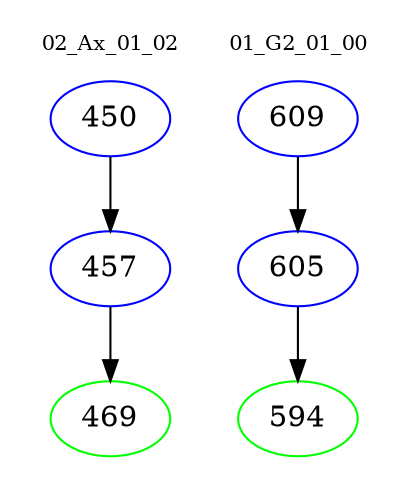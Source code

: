 digraph{
subgraph cluster_0 {
color = white
label = "02_Ax_01_02";
fontsize=10;
T0_450 [label="450", color="blue"]
T0_450 -> T0_457 [color="black"]
T0_457 [label="457", color="blue"]
T0_457 -> T0_469 [color="black"]
T0_469 [label="469", color="green"]
}
subgraph cluster_1 {
color = white
label = "01_G2_01_00";
fontsize=10;
T1_609 [label="609", color="blue"]
T1_609 -> T1_605 [color="black"]
T1_605 [label="605", color="blue"]
T1_605 -> T1_594 [color="black"]
T1_594 [label="594", color="green"]
}
}
